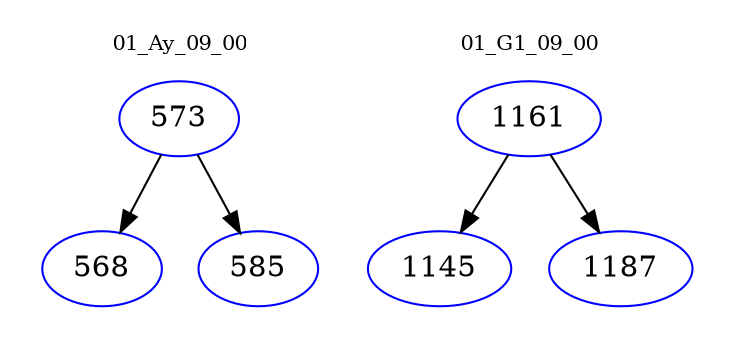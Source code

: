 digraph{
subgraph cluster_0 {
color = white
label = "01_Ay_09_00";
fontsize=10;
T0_573 [label="573", color="blue"]
T0_573 -> T0_568 [color="black"]
T0_568 [label="568", color="blue"]
T0_573 -> T0_585 [color="black"]
T0_585 [label="585", color="blue"]
}
subgraph cluster_1 {
color = white
label = "01_G1_09_00";
fontsize=10;
T1_1161 [label="1161", color="blue"]
T1_1161 -> T1_1145 [color="black"]
T1_1145 [label="1145", color="blue"]
T1_1161 -> T1_1187 [color="black"]
T1_1187 [label="1187", color="blue"]
}
}
